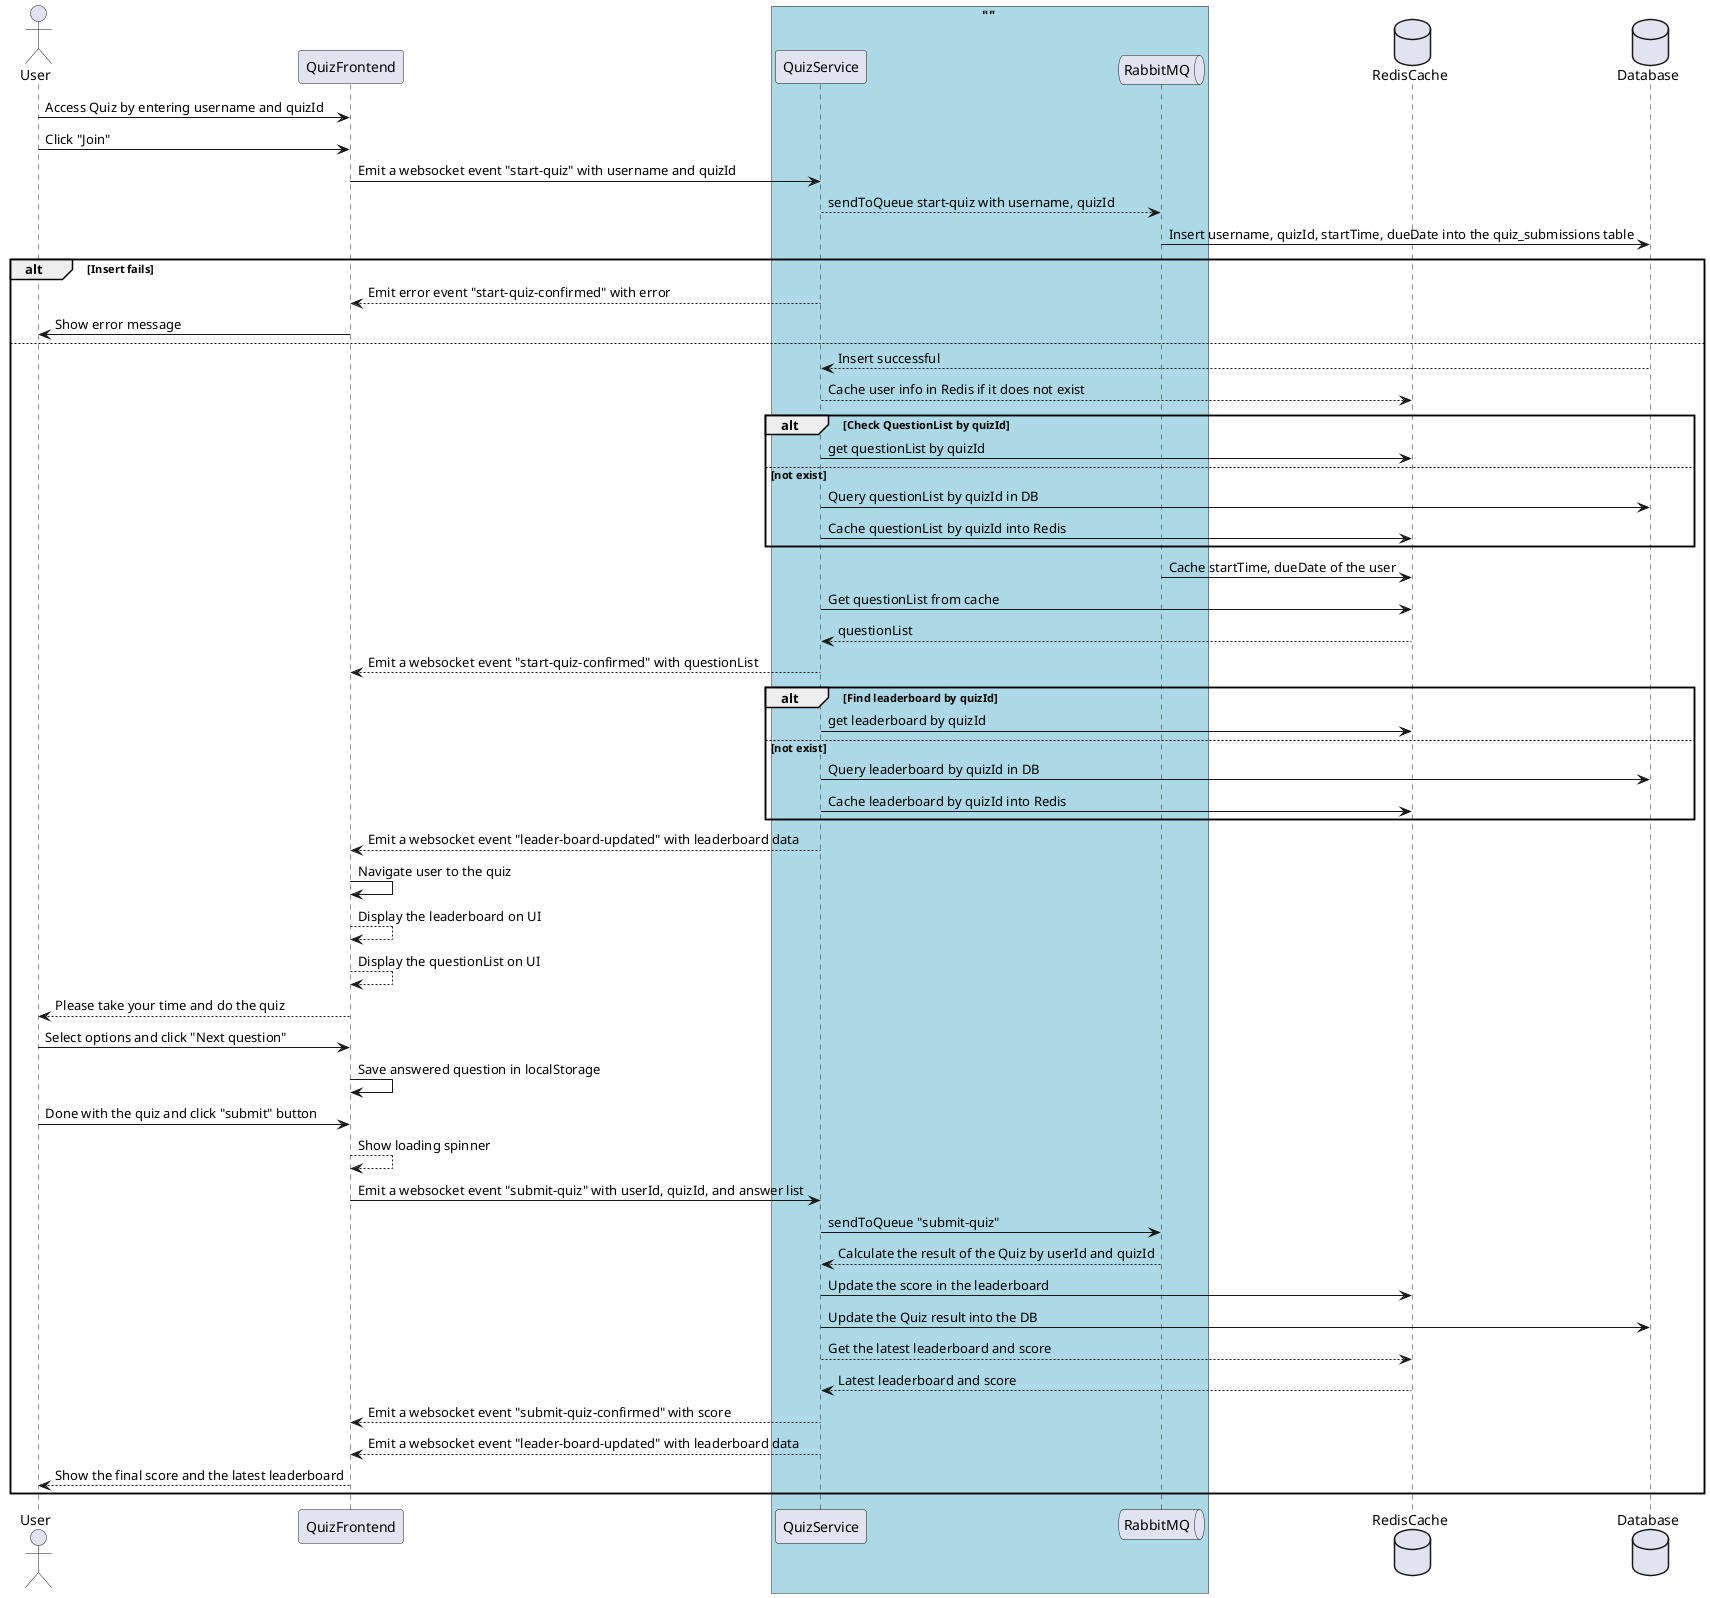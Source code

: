 @startuml
actor       User
participant QuizFrontend as QFE
box "" #LightBlue
participant QuizService as QSV
queue       RabbitMQ   as RBMQ
end box

database    RedisCache as Redis
database    Database   as DB


User -> QFE : Access Quiz by entering username and quizId
User -> QFE: Click "Join"
QFE  -> QSV : Emit a websocket event "start-quiz" with username and quizId
QSV --> RBMQ: sendToQueue start-quiz with username, quizId
RBMQ  -> DB: Insert username, quizId, startTime, dueDate into the quiz_submissions table
alt Insert fails
    QSV --> QFE: Emit error event "start-quiz-confirmed" with error
    QFE -> User: Show error message
else
    DB  --> QSV: Insert successful
    QSV  --> Redis: Cache user info in Redis if it does not exist
    alt Check QuestionList by quizId
        QSV -> Redis: get questionList by quizId
    else not exist
        QSV -> DB: Query questionList by quizId in DB
        QSV -> Redis: Cache questionList by quizId into Redis
    end
    RBMQ -> Redis: Cache startTime, dueDate of the user
    QSV -> Redis: Get questionList from cache
    Redis --> QSV: questionList
    QSV --> QFE: Emit a websocket event "start-quiz-confirmed" with questionList
    alt Find leaderboard by quizId
        QSV -> Redis: get leaderboard by quizId
    else not exist
        QSV -> DB: Query leaderboard by quizId in DB
        QSV -> Redis: Cache leaderboard by quizId into Redis
    end
    QSV --> QFE: Emit a websocket event "leader-board-updated" with leaderboard data
    QFE  -> QFE : Navigate user to the quiz 
    QFE --> QFE: Display the leaderboard on UI
    QFE --> QFE: Display the questionList on UI
    QFE --> User: Please take your time and do the quiz
    User -> QFE: Select options and click "Next question"
    QFE -> QFE: Save answered question in localStorage
    User -> QFE: Done with the quiz and click "submit" button
    QFE --> QFE: Show loading spinner
    QFE -> QSV: Emit a websocket event "submit-quiz" with userId, quizId, and answer list
    QSV -> RBMQ: sendToQueue "submit-quiz"
    RBMQ --> QSV: Calculate the result of the Quiz by userId and quizId
    QSV -> Redis: Update the score in the leaderboard
    QSV -> DB: Update the Quiz result into the DB
    QSV --> Redis: Get the latest leaderboard and score
    Redis --> QSV: Latest leaderboard and score
    QSV --> QFE: Emit a websocket event "submit-quiz-confirmed" with score
    QSV --> QFE: Emit a websocket event "leader-board-updated" with leaderboard data
    QFE --> User: Show the final score and the latest leaderboard
end
@enduml